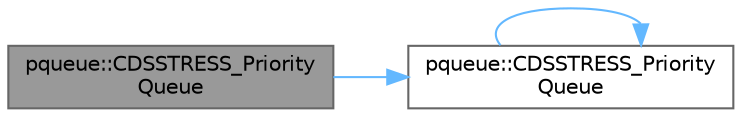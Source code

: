 digraph "pqueue::CDSSTRESS_PriorityQueue"
{
 // LATEX_PDF_SIZE
  bgcolor="transparent";
  edge [fontname=Helvetica,fontsize=10,labelfontname=Helvetica,labelfontsize=10];
  node [fontname=Helvetica,fontsize=10,shape=box,height=0.2,width=0.4];
  rankdir="LR";
  Node1 [id="Node000001",label="pqueue::CDSSTRESS_Priority\lQueue",height=0.2,width=0.4,color="gray40", fillcolor="grey60", style="filled", fontcolor="black",tooltip=" "];
  Node1 -> Node2 [id="edge1_Node000001_Node000002",color="steelblue1",style="solid",tooltip=" "];
  Node2 [id="Node000002",label="pqueue::CDSSTRESS_Priority\lQueue",height=0.2,width=0.4,color="grey40", fillcolor="white", style="filled",URL="$namespacepqueue.html#a8660fb689813eb7fda41126bda270389",tooltip=" "];
  Node2 -> Node2 [id="edge2_Node000002_Node000002",color="steelblue1",style="solid",tooltip=" "];
}
